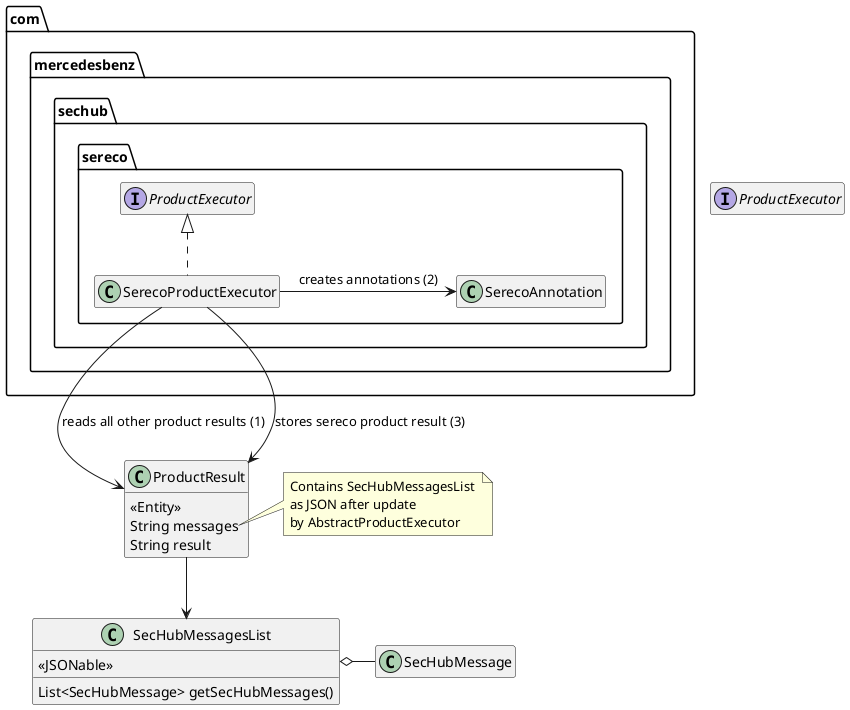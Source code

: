' SPDX-License-Identifier: MIT
@startuml 

hide empty fields
hide empty members

class SecHubMessage {
    
}

class SecHubMessagesList {
    <<JSONable>>
    
    List<SecHubMessage> getSecHubMessages()
}

class ProductResult {
    <<Entity>>
    String messages
    String result
}

interface ProductExecutor

package com.mercedesbenz.sechub.sereco {
    class SerecoAnnotation

    class SerecoProductExecutor implements ProductExecutor{
    }
    
    
}

ProductResult --> SecHubMessagesList
SerecoProductExecutor  --> ProductResult :reads all other product results (1)
SerecoProductExecutor -> SerecoAnnotation : creates annotations (2) 
SerecoProductExecutor --> ProductResult  : stores sereco product result (3) 
SecHubMessagesList o- SecHubMessage 

note right of ProductResult::messages 
Contains SecHubMessagesList 
as JSON after update
by AbstractProductExecutor 
end note


@enduml 
